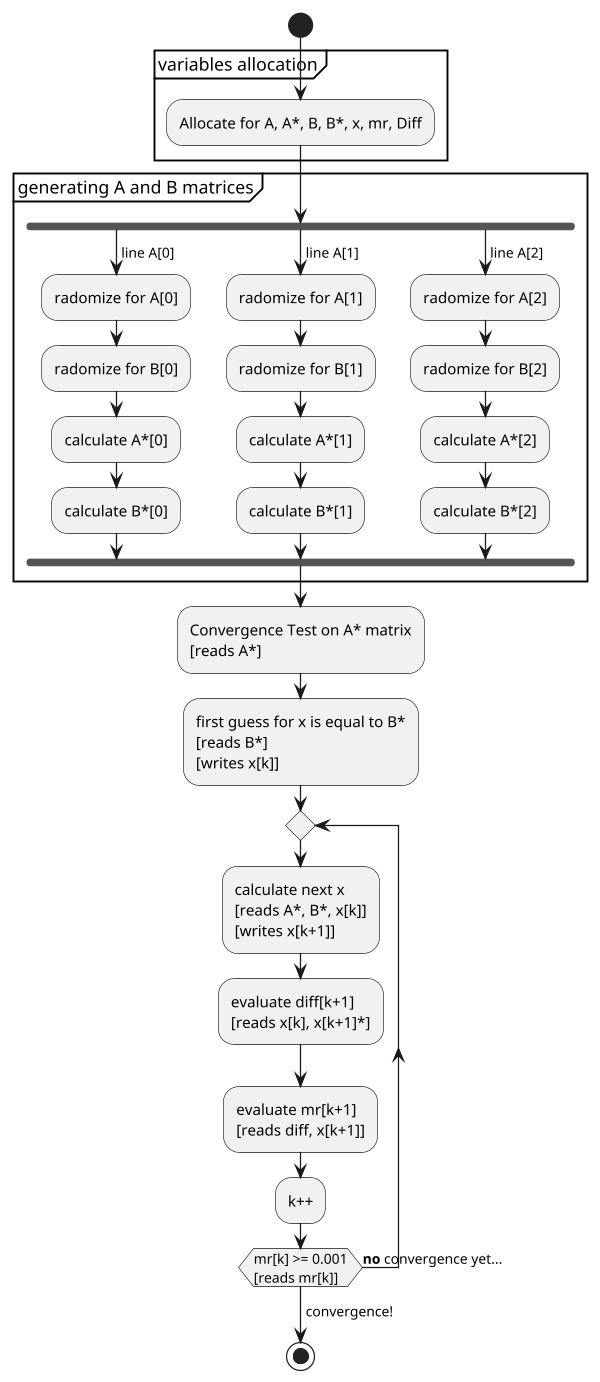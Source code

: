 @startuml
scale 600 width

'example for a matrix A 3 x 3 and B 3 x 1

start
partition "variables allocation" {
    :Allocate for A, A*, B, B*, x, mr, Diff;
}
partition "generating A and B matrices" {
    fork
        ->line A[0];
        :radomize for A[0];
        :radomize for B[0];
        :calculate A*[0];
        :calculate B*[0];
    fork again
        ->line A[1];
        :radomize for A[1];
        :radomize for B[1];
        :calculate A*[1];
        :calculate B*[1];
    fork again
        ->line A[2];
        :radomize for A[2];
        :radomize for B[2];
        :calculate A*[2];
        :calculate B*[2];
    end fork
}
:Convergence Test on A* matrix\n[reads A*];
:first guess for x is equal to B*\n[reads B*]\n[writes x[k]];
repeat
    :calculate next x\n[reads A*, B*, x[k]]\n[writes x[k+1]];
    :evaluate diff[k+1]\n[reads x[k], x[k+1]*];
    :evaluate mr[k+1]\n[reads diff, x[k+1]];
    :k++;
repeat while (mr[k] >= 0.001\n[reads mr[k]]) is (**no** convergence yet...)
->convergence!;
stop
@enduml